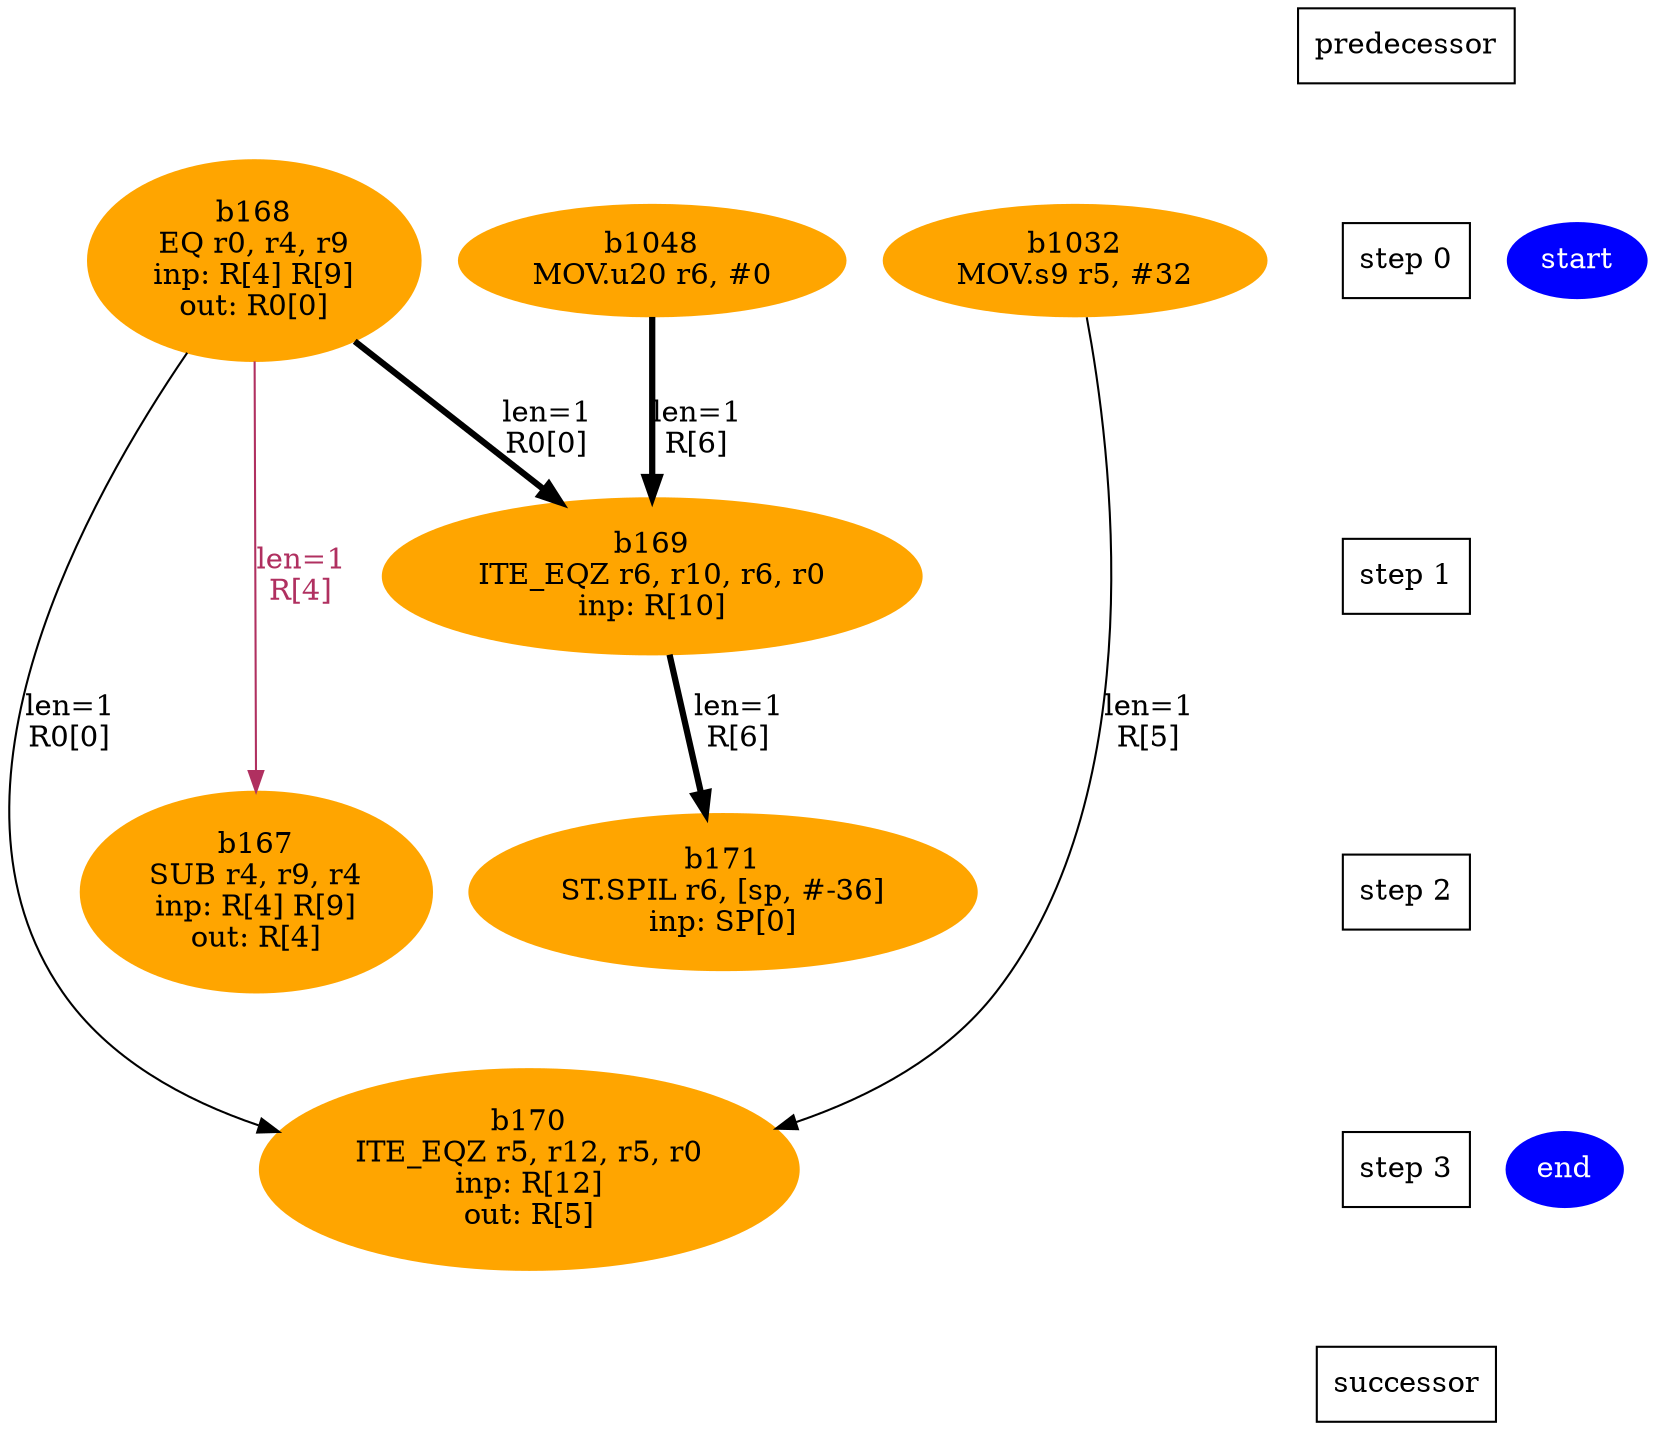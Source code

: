 digraph N {
 b167[color=orange,fontcolor=black,style=filled,label="b167\nSUB r4, r9, r4\ninp: R[4] R[9]\nout: R[4]"];  {rank=same; S2;  b167;}
 b168[color=orange,fontcolor=black,style=filled,label="b168\nEQ r0, r4, r9\ninp: R[4] R[9]\nout: R0[0]"];  {rank=same; S0;  b168;}
 b169[color=orange,fontcolor=black,style=filled,label="b169\nITE_EQZ r6, r10, r6, r0\ninp: R[10]"];  {rank=same; S1;  b169;}
 b170[color=orange,fontcolor=black,style=filled,label="b170\nITE_EQZ r5, r12, r5, r0\ninp: R[12]\nout: R[5]"];  {rank=same; S3;  b170;}
 b171[color=orange,fontcolor=black,style=filled,label="b171\nST.SPIL r6, [sp, #-36]\ninp: SP[0]"];  {rank=same; S2;  b171;}
 b1032[color=orange,fontcolor=black,style=filled,label="b1032\nMOV.s9 r5, #32"];  {rank=same; S0;  b1032;}
 b1048[color=orange,fontcolor=black,style=filled,label="b1048\nMOV.u20 r6, #0"];  {rank=same; S0;  b1048;}
 start [color=blue,fontcolor=white,style=filled,label="start"];  {rank=same; S0;  start;}
 end [color=blue,fontcolor=white,style=filled,label="end"];  {rank=same; S3;  end;}
   b168 -> b167 [color=maroon,fontcolor=maroon,label="len=1\nR[4]",weight=1000];
   b168 -> b170 [color=black,fontcolor=black,label="len=1\nR0[0]",weight=1000];
   b168 -> b169 [color=black,fontcolor=black,penwidth=3,label="len=1\nR0[0]",weight=1000];
   b169 -> b171 [color=black,fontcolor=black,penwidth=3,label="len=1\nR[6]",weight=1000];
   b1032 -> b170 [color=black,fontcolor=black,label="len=1\nR[5]",weight=1000];
   b1048 -> b169 [color=black,fontcolor=black,penwidth=3,label="len=1\nR[6]",weight=1000];
  Sm1 [label="predecessor",shape=box];
  S0 [label="step 0",shape=box];
  Sm1 -> S0[style=invis,weight=9000];
  S1 [label="step 1",shape=box];
  S0 -> S1[style=invis,weight=9000];
  S2 [label="step 2",shape=box];
  S1 -> S2[style=invis,weight=9000];
  S3 [label="step 3",shape=box];
  S2 -> S3[style=invis,weight=9000];
  S4 [label="successor",shape=box];
  S3 -> S4[style=invis,weight=9000];
}
